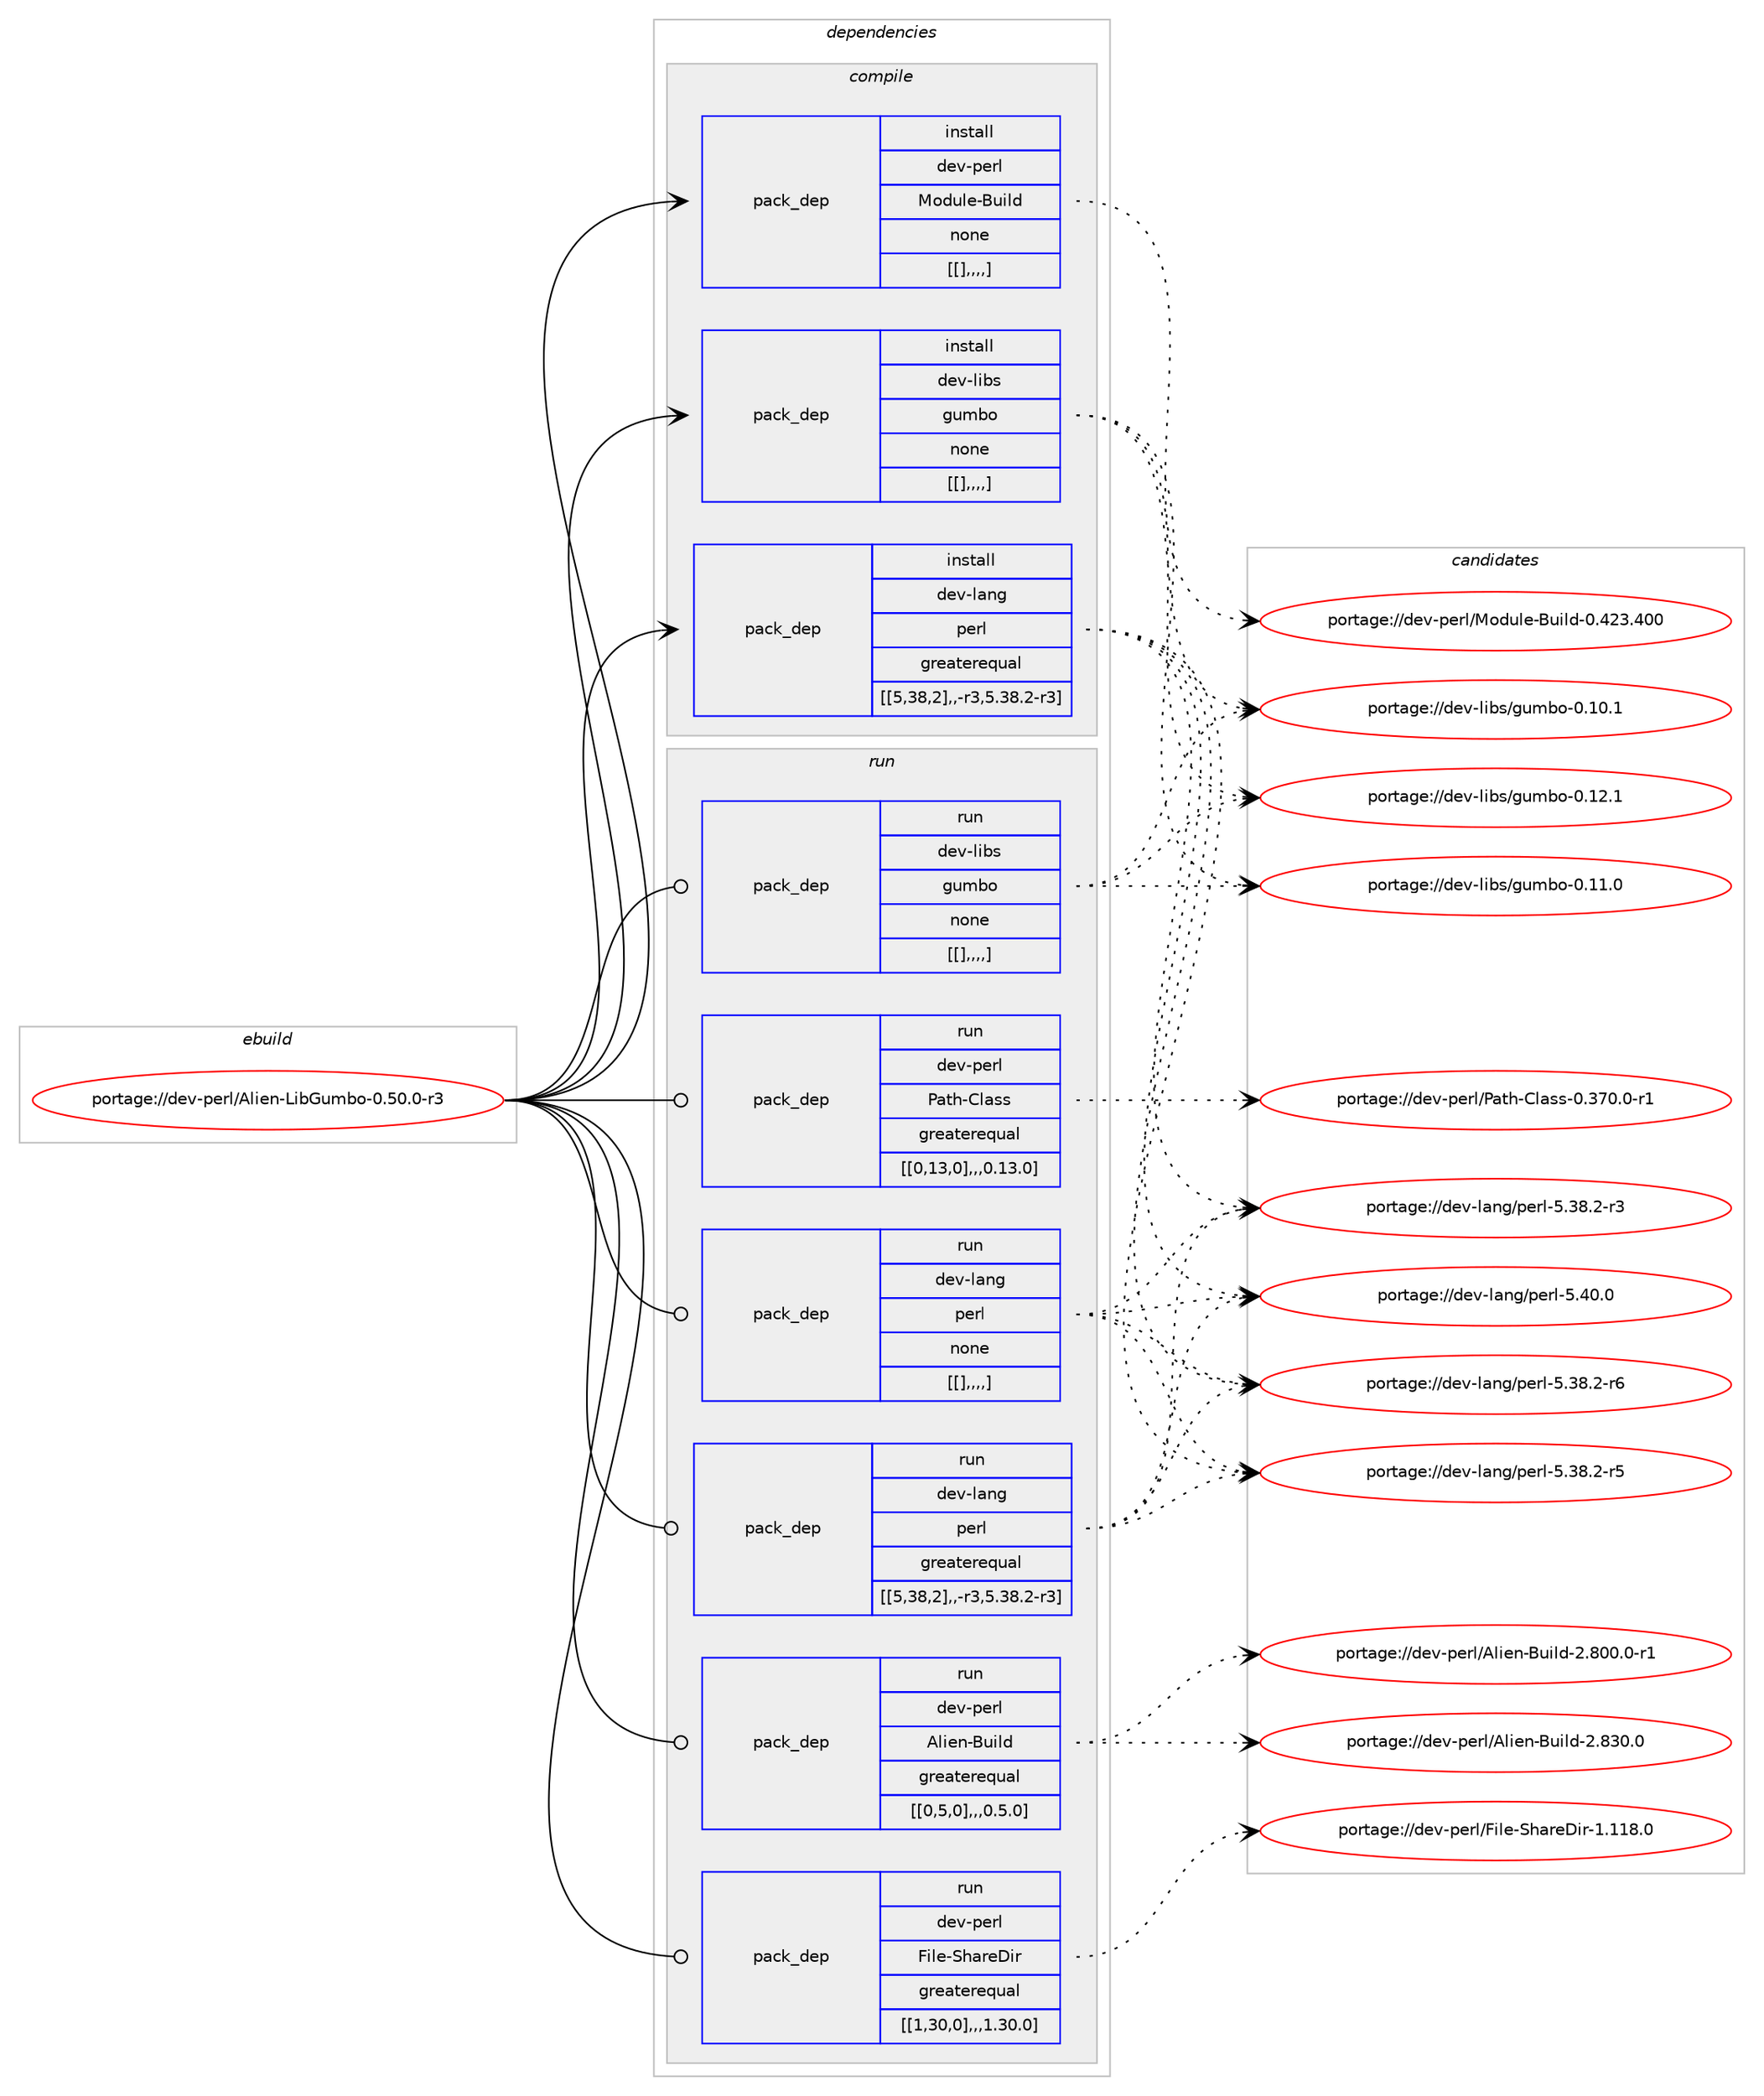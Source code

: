 digraph prolog {

# *************
# Graph options
# *************

newrank=true;
concentrate=true;
compound=true;
graph [rankdir=LR,fontname=Helvetica,fontsize=10,ranksep=1.5];#, ranksep=2.5, nodesep=0.2];
edge  [arrowhead=vee];
node  [fontname=Helvetica,fontsize=10];

# **********
# The ebuild
# **********

subgraph cluster_leftcol {
color=gray;
label=<<i>ebuild</i>>;
id [label="portage://dev-perl/Alien-LibGumbo-0.50.0-r3", color=red, width=4, href="../dev-perl/Alien-LibGumbo-0.50.0-r3.svg"];
}

# ****************
# The dependencies
# ****************

subgraph cluster_midcol {
color=gray;
label=<<i>dependencies</i>>;
subgraph cluster_compile {
fillcolor="#eeeeee";
style=filled;
label=<<i>compile</i>>;
subgraph pack95213 {
dependency127177 [label=<<TABLE BORDER="0" CELLBORDER="1" CELLSPACING="0" CELLPADDING="4" WIDTH="220"><TR><TD ROWSPAN="6" CELLPADDING="30">pack_dep</TD></TR><TR><TD WIDTH="110">install</TD></TR><TR><TD>dev-lang</TD></TR><TR><TD>perl</TD></TR><TR><TD>greaterequal</TD></TR><TR><TD>[[5,38,2],,-r3,5.38.2-r3]</TD></TR></TABLE>>, shape=none, color=blue];
}
id:e -> dependency127177:w [weight=20,style="solid",arrowhead="vee"];
subgraph pack95214 {
dependency127178 [label=<<TABLE BORDER="0" CELLBORDER="1" CELLSPACING="0" CELLPADDING="4" WIDTH="220"><TR><TD ROWSPAN="6" CELLPADDING="30">pack_dep</TD></TR><TR><TD WIDTH="110">install</TD></TR><TR><TD>dev-libs</TD></TR><TR><TD>gumbo</TD></TR><TR><TD>none</TD></TR><TR><TD>[[],,,,]</TD></TR></TABLE>>, shape=none, color=blue];
}
id:e -> dependency127178:w [weight=20,style="solid",arrowhead="vee"];
subgraph pack95215 {
dependency127179 [label=<<TABLE BORDER="0" CELLBORDER="1" CELLSPACING="0" CELLPADDING="4" WIDTH="220"><TR><TD ROWSPAN="6" CELLPADDING="30">pack_dep</TD></TR><TR><TD WIDTH="110">install</TD></TR><TR><TD>dev-perl</TD></TR><TR><TD>Module-Build</TD></TR><TR><TD>none</TD></TR><TR><TD>[[],,,,]</TD></TR></TABLE>>, shape=none, color=blue];
}
id:e -> dependency127179:w [weight=20,style="solid",arrowhead="vee"];
}
subgraph cluster_compileandrun {
fillcolor="#eeeeee";
style=filled;
label=<<i>compile and run</i>>;
}
subgraph cluster_run {
fillcolor="#eeeeee";
style=filled;
label=<<i>run</i>>;
subgraph pack95216 {
dependency127180 [label=<<TABLE BORDER="0" CELLBORDER="1" CELLSPACING="0" CELLPADDING="4" WIDTH="220"><TR><TD ROWSPAN="6" CELLPADDING="30">pack_dep</TD></TR><TR><TD WIDTH="110">run</TD></TR><TR><TD>dev-lang</TD></TR><TR><TD>perl</TD></TR><TR><TD>greaterequal</TD></TR><TR><TD>[[5,38,2],,-r3,5.38.2-r3]</TD></TR></TABLE>>, shape=none, color=blue];
}
id:e -> dependency127180:w [weight=20,style="solid",arrowhead="odot"];
subgraph pack95217 {
dependency127181 [label=<<TABLE BORDER="0" CELLBORDER="1" CELLSPACING="0" CELLPADDING="4" WIDTH="220"><TR><TD ROWSPAN="6" CELLPADDING="30">pack_dep</TD></TR><TR><TD WIDTH="110">run</TD></TR><TR><TD>dev-lang</TD></TR><TR><TD>perl</TD></TR><TR><TD>none</TD></TR><TR><TD>[[],,,,]</TD></TR></TABLE>>, shape=none, color=blue];
}
id:e -> dependency127181:w [weight=20,style="solid",arrowhead="odot"];
subgraph pack95218 {
dependency127182 [label=<<TABLE BORDER="0" CELLBORDER="1" CELLSPACING="0" CELLPADDING="4" WIDTH="220"><TR><TD ROWSPAN="6" CELLPADDING="30">pack_dep</TD></TR><TR><TD WIDTH="110">run</TD></TR><TR><TD>dev-libs</TD></TR><TR><TD>gumbo</TD></TR><TR><TD>none</TD></TR><TR><TD>[[],,,,]</TD></TR></TABLE>>, shape=none, color=blue];
}
id:e -> dependency127182:w [weight=20,style="solid",arrowhead="odot"];
subgraph pack95219 {
dependency127183 [label=<<TABLE BORDER="0" CELLBORDER="1" CELLSPACING="0" CELLPADDING="4" WIDTH="220"><TR><TD ROWSPAN="6" CELLPADDING="30">pack_dep</TD></TR><TR><TD WIDTH="110">run</TD></TR><TR><TD>dev-perl</TD></TR><TR><TD>Alien-Build</TD></TR><TR><TD>greaterequal</TD></TR><TR><TD>[[0,5,0],,,0.5.0]</TD></TR></TABLE>>, shape=none, color=blue];
}
id:e -> dependency127183:w [weight=20,style="solid",arrowhead="odot"];
subgraph pack95220 {
dependency127184 [label=<<TABLE BORDER="0" CELLBORDER="1" CELLSPACING="0" CELLPADDING="4" WIDTH="220"><TR><TD ROWSPAN="6" CELLPADDING="30">pack_dep</TD></TR><TR><TD WIDTH="110">run</TD></TR><TR><TD>dev-perl</TD></TR><TR><TD>File-ShareDir</TD></TR><TR><TD>greaterequal</TD></TR><TR><TD>[[1,30,0],,,1.30.0]</TD></TR></TABLE>>, shape=none, color=blue];
}
id:e -> dependency127184:w [weight=20,style="solid",arrowhead="odot"];
subgraph pack95221 {
dependency127185 [label=<<TABLE BORDER="0" CELLBORDER="1" CELLSPACING="0" CELLPADDING="4" WIDTH="220"><TR><TD ROWSPAN="6" CELLPADDING="30">pack_dep</TD></TR><TR><TD WIDTH="110">run</TD></TR><TR><TD>dev-perl</TD></TR><TR><TD>Path-Class</TD></TR><TR><TD>greaterequal</TD></TR><TR><TD>[[0,13,0],,,0.13.0]</TD></TR></TABLE>>, shape=none, color=blue];
}
id:e -> dependency127185:w [weight=20,style="solid",arrowhead="odot"];
}
}

# **************
# The candidates
# **************

subgraph cluster_choices {
rank=same;
color=gray;
label=<<i>candidates</i>>;

subgraph choice95213 {
color=black;
nodesep=1;
choice10010111845108971101034711210111410845534652484648 [label="portage://dev-lang/perl-5.40.0", color=red, width=4,href="../dev-lang/perl-5.40.0.svg"];
choice100101118451089711010347112101114108455346515646504511454 [label="portage://dev-lang/perl-5.38.2-r6", color=red, width=4,href="../dev-lang/perl-5.38.2-r6.svg"];
choice100101118451089711010347112101114108455346515646504511453 [label="portage://dev-lang/perl-5.38.2-r5", color=red, width=4,href="../dev-lang/perl-5.38.2-r5.svg"];
choice100101118451089711010347112101114108455346515646504511451 [label="portage://dev-lang/perl-5.38.2-r3", color=red, width=4,href="../dev-lang/perl-5.38.2-r3.svg"];
dependency127177:e -> choice10010111845108971101034711210111410845534652484648:w [style=dotted,weight="100"];
dependency127177:e -> choice100101118451089711010347112101114108455346515646504511454:w [style=dotted,weight="100"];
dependency127177:e -> choice100101118451089711010347112101114108455346515646504511453:w [style=dotted,weight="100"];
dependency127177:e -> choice100101118451089711010347112101114108455346515646504511451:w [style=dotted,weight="100"];
}
subgraph choice95214 {
color=black;
nodesep=1;
choice1001011184510810598115471031171099811145484649504649 [label="portage://dev-libs/gumbo-0.12.1", color=red, width=4,href="../dev-libs/gumbo-0.12.1.svg"];
choice1001011184510810598115471031171099811145484649494648 [label="portage://dev-libs/gumbo-0.11.0", color=red, width=4,href="../dev-libs/gumbo-0.11.0.svg"];
choice1001011184510810598115471031171099811145484649484649 [label="portage://dev-libs/gumbo-0.10.1", color=red, width=4,href="../dev-libs/gumbo-0.10.1.svg"];
dependency127178:e -> choice1001011184510810598115471031171099811145484649504649:w [style=dotted,weight="100"];
dependency127178:e -> choice1001011184510810598115471031171099811145484649494648:w [style=dotted,weight="100"];
dependency127178:e -> choice1001011184510810598115471031171099811145484649484649:w [style=dotted,weight="100"];
}
subgraph choice95215 {
color=black;
nodesep=1;
choice100101118451121011141084777111100117108101456611710510810045484652505146524848 [label="portage://dev-perl/Module-Build-0.423.400", color=red, width=4,href="../dev-perl/Module-Build-0.423.400.svg"];
dependency127179:e -> choice100101118451121011141084777111100117108101456611710510810045484652505146524848:w [style=dotted,weight="100"];
}
subgraph choice95216 {
color=black;
nodesep=1;
choice10010111845108971101034711210111410845534652484648 [label="portage://dev-lang/perl-5.40.0", color=red, width=4,href="../dev-lang/perl-5.40.0.svg"];
choice100101118451089711010347112101114108455346515646504511454 [label="portage://dev-lang/perl-5.38.2-r6", color=red, width=4,href="../dev-lang/perl-5.38.2-r6.svg"];
choice100101118451089711010347112101114108455346515646504511453 [label="portage://dev-lang/perl-5.38.2-r5", color=red, width=4,href="../dev-lang/perl-5.38.2-r5.svg"];
choice100101118451089711010347112101114108455346515646504511451 [label="portage://dev-lang/perl-5.38.2-r3", color=red, width=4,href="../dev-lang/perl-5.38.2-r3.svg"];
dependency127180:e -> choice10010111845108971101034711210111410845534652484648:w [style=dotted,weight="100"];
dependency127180:e -> choice100101118451089711010347112101114108455346515646504511454:w [style=dotted,weight="100"];
dependency127180:e -> choice100101118451089711010347112101114108455346515646504511453:w [style=dotted,weight="100"];
dependency127180:e -> choice100101118451089711010347112101114108455346515646504511451:w [style=dotted,weight="100"];
}
subgraph choice95217 {
color=black;
nodesep=1;
choice10010111845108971101034711210111410845534652484648 [label="portage://dev-lang/perl-5.40.0", color=red, width=4,href="../dev-lang/perl-5.40.0.svg"];
choice100101118451089711010347112101114108455346515646504511454 [label="portage://dev-lang/perl-5.38.2-r6", color=red, width=4,href="../dev-lang/perl-5.38.2-r6.svg"];
choice100101118451089711010347112101114108455346515646504511453 [label="portage://dev-lang/perl-5.38.2-r5", color=red, width=4,href="../dev-lang/perl-5.38.2-r5.svg"];
choice100101118451089711010347112101114108455346515646504511451 [label="portage://dev-lang/perl-5.38.2-r3", color=red, width=4,href="../dev-lang/perl-5.38.2-r3.svg"];
dependency127181:e -> choice10010111845108971101034711210111410845534652484648:w [style=dotted,weight="100"];
dependency127181:e -> choice100101118451089711010347112101114108455346515646504511454:w [style=dotted,weight="100"];
dependency127181:e -> choice100101118451089711010347112101114108455346515646504511453:w [style=dotted,weight="100"];
dependency127181:e -> choice100101118451089711010347112101114108455346515646504511451:w [style=dotted,weight="100"];
}
subgraph choice95218 {
color=black;
nodesep=1;
choice1001011184510810598115471031171099811145484649504649 [label="portage://dev-libs/gumbo-0.12.1", color=red, width=4,href="../dev-libs/gumbo-0.12.1.svg"];
choice1001011184510810598115471031171099811145484649494648 [label="portage://dev-libs/gumbo-0.11.0", color=red, width=4,href="../dev-libs/gumbo-0.11.0.svg"];
choice1001011184510810598115471031171099811145484649484649 [label="portage://dev-libs/gumbo-0.10.1", color=red, width=4,href="../dev-libs/gumbo-0.10.1.svg"];
dependency127182:e -> choice1001011184510810598115471031171099811145484649504649:w [style=dotted,weight="100"];
dependency127182:e -> choice1001011184510810598115471031171099811145484649494648:w [style=dotted,weight="100"];
dependency127182:e -> choice1001011184510810598115471031171099811145484649484649:w [style=dotted,weight="100"];
}
subgraph choice95219 {
color=black;
nodesep=1;
choice10010111845112101114108476510810510111045661171051081004550465651484648 [label="portage://dev-perl/Alien-Build-2.830.0", color=red, width=4,href="../dev-perl/Alien-Build-2.830.0.svg"];
choice100101118451121011141084765108105101110456611710510810045504656484846484511449 [label="portage://dev-perl/Alien-Build-2.800.0-r1", color=red, width=4,href="../dev-perl/Alien-Build-2.800.0-r1.svg"];
dependency127183:e -> choice10010111845112101114108476510810510111045661171051081004550465651484648:w [style=dotted,weight="100"];
dependency127183:e -> choice100101118451121011141084765108105101110456611710510810045504656484846484511449:w [style=dotted,weight="100"];
}
subgraph choice95220 {
color=black;
nodesep=1;
choice100101118451121011141084770105108101458310497114101681051144549464949564648 [label="portage://dev-perl/File-ShareDir-1.118.0", color=red, width=4,href="../dev-perl/File-ShareDir-1.118.0.svg"];
dependency127184:e -> choice100101118451121011141084770105108101458310497114101681051144549464949564648:w [style=dotted,weight="100"];
}
subgraph choice95221 {
color=black;
nodesep=1;
choice1001011184511210111410847809711610445671089711511545484651554846484511449 [label="portage://dev-perl/Path-Class-0.370.0-r1", color=red, width=4,href="../dev-perl/Path-Class-0.370.0-r1.svg"];
dependency127185:e -> choice1001011184511210111410847809711610445671089711511545484651554846484511449:w [style=dotted,weight="100"];
}
}

}
